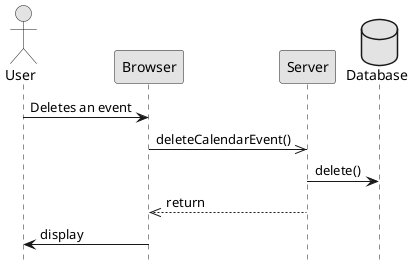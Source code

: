 @startuml  analysis4

skinparam monochrome true
skinparam shadowing false
hide footbox

actor User
database Database order 100

User -> Browser : Deletes an event
Browser ->> Server : deleteCalendarEvent()
Server -> Database : delete()

Server -->> Browser : return
Browser -> User : display

@enduml